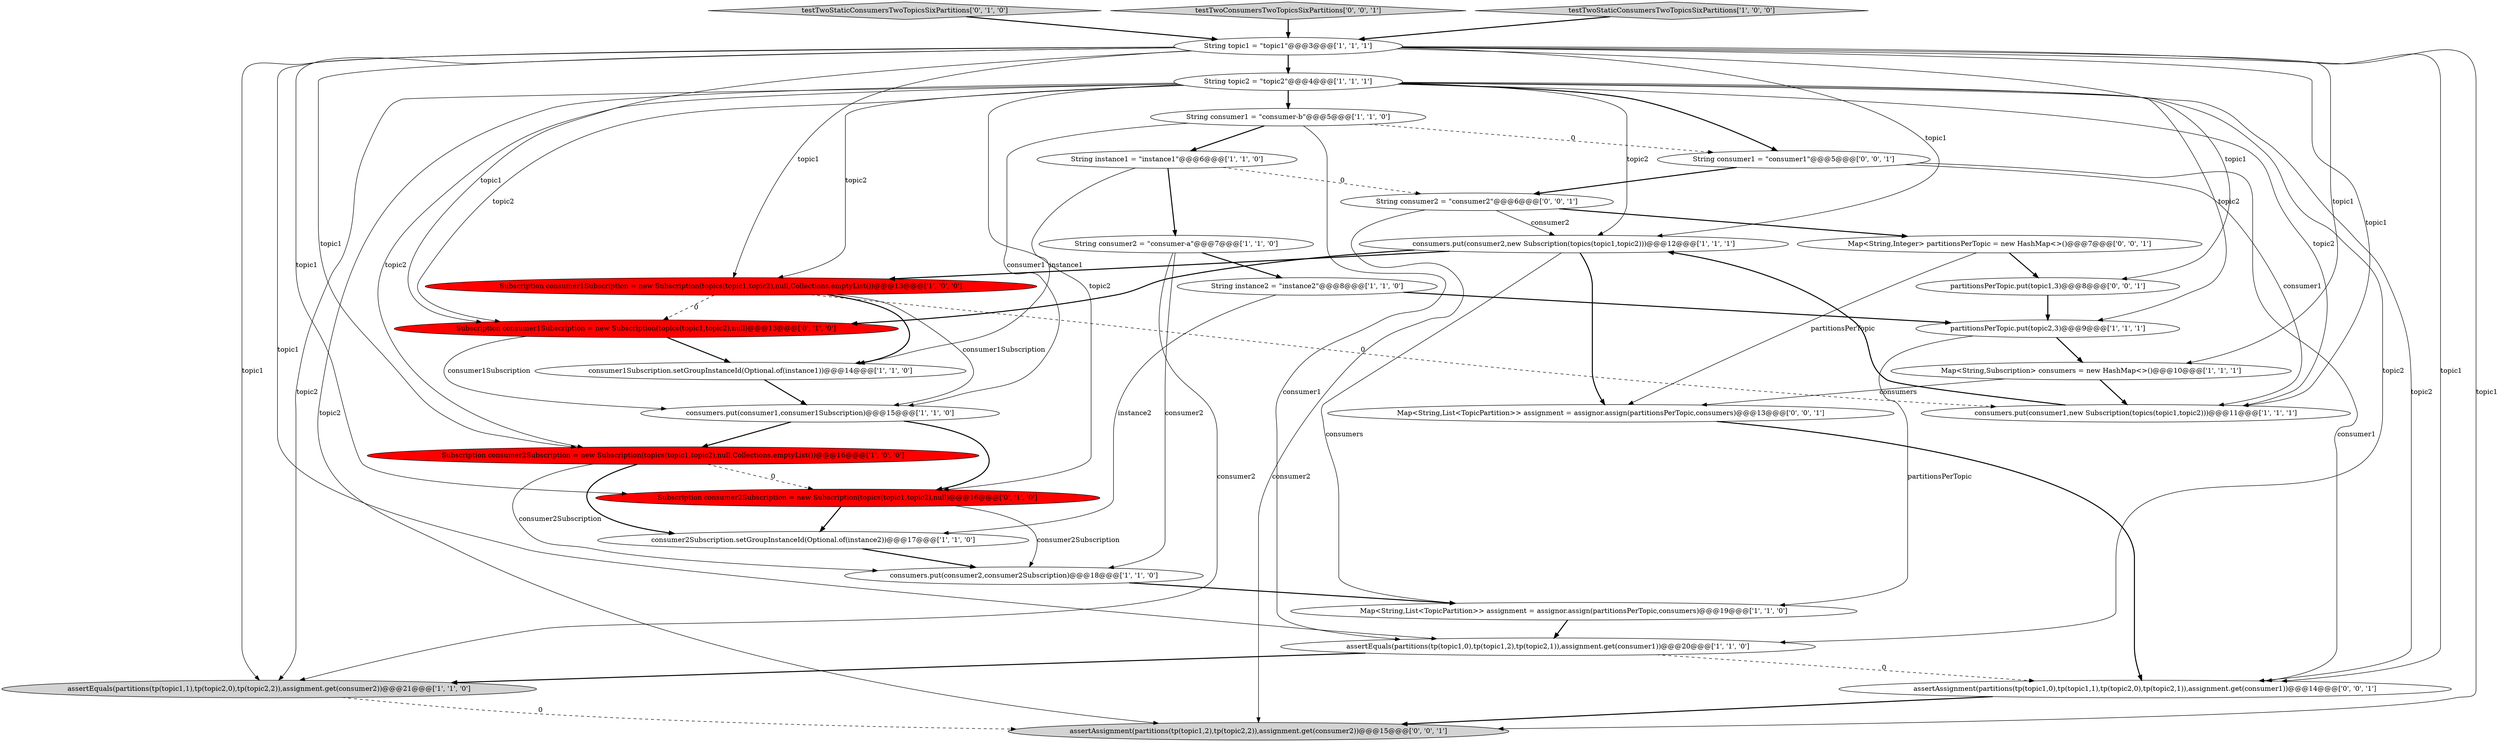 digraph {
16 [style = filled, label = "consumers.put(consumer1,consumer1Subscription)@@@15@@@['1', '1', '0']", fillcolor = white, shape = ellipse image = "AAA0AAABBB1BBB"];
15 [style = filled, label = "assertEquals(partitions(tp(topic1,0),tp(topic1,2),tp(topic2,1)),assignment.get(consumer1))@@@20@@@['1', '1', '0']", fillcolor = white, shape = ellipse image = "AAA0AAABBB1BBB"];
10 [style = filled, label = "String instance2 = \"instance2\"@@@8@@@['1', '1', '0']", fillcolor = white, shape = ellipse image = "AAA0AAABBB1BBB"];
13 [style = filled, label = "consumers.put(consumer2,new Subscription(topics(topic1,topic2)))@@@12@@@['1', '1', '1']", fillcolor = white, shape = ellipse image = "AAA0AAABBB1BBB"];
4 [style = filled, label = "String consumer1 = \"consumer-b\"@@@5@@@['1', '1', '0']", fillcolor = white, shape = ellipse image = "AAA0AAABBB1BBB"];
6 [style = filled, label = "partitionsPerTopic.put(topic2,3)@@@9@@@['1', '1', '1']", fillcolor = white, shape = ellipse image = "AAA0AAABBB1BBB"];
9 [style = filled, label = "String topic2 = \"topic2\"@@@4@@@['1', '1', '1']", fillcolor = white, shape = ellipse image = "AAA0AAABBB1BBB"];
0 [style = filled, label = "consumers.put(consumer2,consumer2Subscription)@@@18@@@['1', '1', '0']", fillcolor = white, shape = ellipse image = "AAA0AAABBB1BBB"];
18 [style = filled, label = "Map<String,List<TopicPartition>> assignment = assignor.assign(partitionsPerTopic,consumers)@@@19@@@['1', '1', '0']", fillcolor = white, shape = ellipse image = "AAA0AAABBB1BBB"];
24 [style = filled, label = "assertAssignment(partitions(tp(topic1,2),tp(topic2,2)),assignment.get(consumer2))@@@15@@@['0', '0', '1']", fillcolor = lightgray, shape = ellipse image = "AAA0AAABBB3BBB"];
30 [style = filled, label = "Map<String,List<TopicPartition>> assignment = assignor.assign(partitionsPerTopic,consumers)@@@13@@@['0', '0', '1']", fillcolor = white, shape = ellipse image = "AAA0AAABBB3BBB"];
1 [style = filled, label = "assertEquals(partitions(tp(topic1,1),tp(topic2,0),tp(topic2,2)),assignment.get(consumer2))@@@21@@@['1', '1', '0']", fillcolor = lightgray, shape = ellipse image = "AAA0AAABBB1BBB"];
23 [style = filled, label = "String consumer2 = \"consumer2\"@@@6@@@['0', '0', '1']", fillcolor = white, shape = ellipse image = "AAA0AAABBB3BBB"];
7 [style = filled, label = "consumer1Subscription.setGroupInstanceId(Optional.of(instance1))@@@14@@@['1', '1', '0']", fillcolor = white, shape = ellipse image = "AAA0AAABBB1BBB"];
5 [style = filled, label = "String topic1 = \"topic1\"@@@3@@@['1', '1', '1']", fillcolor = white, shape = ellipse image = "AAA0AAABBB1BBB"];
20 [style = filled, label = "Subscription consumer2Subscription = new Subscription(topics(topic1,topic2),null)@@@16@@@['0', '1', '0']", fillcolor = red, shape = ellipse image = "AAA1AAABBB2BBB"];
3 [style = filled, label = "String consumer2 = \"consumer-a\"@@@7@@@['1', '1', '0']", fillcolor = white, shape = ellipse image = "AAA0AAABBB1BBB"];
2 [style = filled, label = "String instance1 = \"instance1\"@@@6@@@['1', '1', '0']", fillcolor = white, shape = ellipse image = "AAA0AAABBB1BBB"];
26 [style = filled, label = "partitionsPerTopic.put(topic1,3)@@@8@@@['0', '0', '1']", fillcolor = white, shape = ellipse image = "AAA0AAABBB3BBB"];
21 [style = filled, label = "Subscription consumer1Subscription = new Subscription(topics(topic1,topic2),null)@@@13@@@['0', '1', '0']", fillcolor = red, shape = ellipse image = "AAA1AAABBB2BBB"];
14 [style = filled, label = "Subscription consumer2Subscription = new Subscription(topics(topic1,topic2),null,Collections.emptyList())@@@16@@@['1', '0', '0']", fillcolor = red, shape = ellipse image = "AAA1AAABBB1BBB"];
11 [style = filled, label = "Subscription consumer1Subscription = new Subscription(topics(topic1,topic2),null,Collections.emptyList())@@@13@@@['1', '0', '0']", fillcolor = red, shape = ellipse image = "AAA1AAABBB1BBB"];
22 [style = filled, label = "testTwoStaticConsumersTwoTopicsSixPartitions['0', '1', '0']", fillcolor = lightgray, shape = diamond image = "AAA0AAABBB2BBB"];
12 [style = filled, label = "Map<String,Subscription> consumers = new HashMap<>()@@@10@@@['1', '1', '1']", fillcolor = white, shape = ellipse image = "AAA0AAABBB1BBB"];
29 [style = filled, label = "Map<String,Integer> partitionsPerTopic = new HashMap<>()@@@7@@@['0', '0', '1']", fillcolor = white, shape = ellipse image = "AAA0AAABBB3BBB"];
25 [style = filled, label = "String consumer1 = \"consumer1\"@@@5@@@['0', '0', '1']", fillcolor = white, shape = ellipse image = "AAA0AAABBB3BBB"];
27 [style = filled, label = "assertAssignment(partitions(tp(topic1,0),tp(topic1,1),tp(topic2,0),tp(topic2,1)),assignment.get(consumer1))@@@14@@@['0', '0', '1']", fillcolor = white, shape = ellipse image = "AAA0AAABBB3BBB"];
28 [style = filled, label = "testTwoConsumersTwoTopicsSixPartitions['0', '0', '1']", fillcolor = lightgray, shape = diamond image = "AAA0AAABBB3BBB"];
17 [style = filled, label = "consumers.put(consumer1,new Subscription(topics(topic1,topic2)))@@@11@@@['1', '1', '1']", fillcolor = white, shape = ellipse image = "AAA0AAABBB1BBB"];
19 [style = filled, label = "testTwoStaticConsumersTwoTopicsSixPartitions['1', '0', '0']", fillcolor = lightgray, shape = diamond image = "AAA0AAABBB1BBB"];
8 [style = filled, label = "consumer2Subscription.setGroupInstanceId(Optional.of(instance2))@@@17@@@['1', '1', '0']", fillcolor = white, shape = ellipse image = "AAA0AAABBB1BBB"];
2->23 [style = dashed, label="0"];
11->16 [style = solid, label="consumer1Subscription"];
13->18 [style = solid, label="consumers"];
28->5 [style = bold, label=""];
5->9 [style = bold, label=""];
9->6 [style = solid, label="topic2"];
25->23 [style = bold, label=""];
9->11 [style = solid, label="topic2"];
5->11 [style = solid, label="topic1"];
9->4 [style = bold, label=""];
2->3 [style = bold, label=""];
12->17 [style = bold, label=""];
18->15 [style = bold, label=""];
30->27 [style = bold, label=""];
5->21 [style = solid, label="topic1"];
9->15 [style = solid, label="topic2"];
23->24 [style = solid, label="consumer2"];
14->20 [style = dashed, label="0"];
4->16 [style = solid, label="consumer1"];
4->2 [style = bold, label=""];
13->30 [style = bold, label=""];
3->0 [style = solid, label="consumer2"];
5->27 [style = solid, label="topic1"];
10->8 [style = solid, label="instance2"];
26->6 [style = bold, label=""];
5->14 [style = solid, label="topic1"];
6->18 [style = solid, label="partitionsPerTopic"];
11->17 [style = dashed, label="0"];
13->11 [style = bold, label=""];
10->6 [style = bold, label=""];
22->5 [style = bold, label=""];
4->15 [style = solid, label="consumer1"];
29->26 [style = bold, label=""];
5->1 [style = solid, label="topic1"];
5->20 [style = solid, label="topic1"];
8->0 [style = bold, label=""];
23->29 [style = bold, label=""];
19->5 [style = bold, label=""];
3->10 [style = bold, label=""];
5->26 [style = solid, label="topic1"];
5->24 [style = solid, label="topic1"];
25->27 [style = solid, label="consumer1"];
20->8 [style = bold, label=""];
4->25 [style = dashed, label="0"];
9->21 [style = solid, label="topic2"];
9->24 [style = solid, label="topic2"];
9->1 [style = solid, label="topic2"];
14->0 [style = solid, label="consumer2Subscription"];
3->1 [style = solid, label="consumer2"];
12->30 [style = solid, label="consumers"];
20->0 [style = solid, label="consumer2Subscription"];
1->24 [style = dashed, label="0"];
9->25 [style = bold, label=""];
9->27 [style = solid, label="topic2"];
7->16 [style = bold, label=""];
2->7 [style = solid, label="instance1"];
9->13 [style = solid, label="topic2"];
5->12 [style = solid, label="topic1"];
21->16 [style = solid, label="consumer1Subscription"];
9->17 [style = solid, label="topic2"];
25->17 [style = solid, label="consumer1"];
21->7 [style = bold, label=""];
16->14 [style = bold, label=""];
0->18 [style = bold, label=""];
9->14 [style = solid, label="topic2"];
27->24 [style = bold, label=""];
17->13 [style = bold, label=""];
14->8 [style = bold, label=""];
9->20 [style = solid, label="topic2"];
5->17 [style = solid, label="topic1"];
5->13 [style = solid, label="topic1"];
15->27 [style = dashed, label="0"];
23->13 [style = solid, label="consumer2"];
11->21 [style = dashed, label="0"];
13->21 [style = bold, label=""];
16->20 [style = bold, label=""];
5->15 [style = solid, label="topic1"];
11->7 [style = bold, label=""];
29->30 [style = solid, label="partitionsPerTopic"];
15->1 [style = bold, label=""];
6->12 [style = bold, label=""];
}
